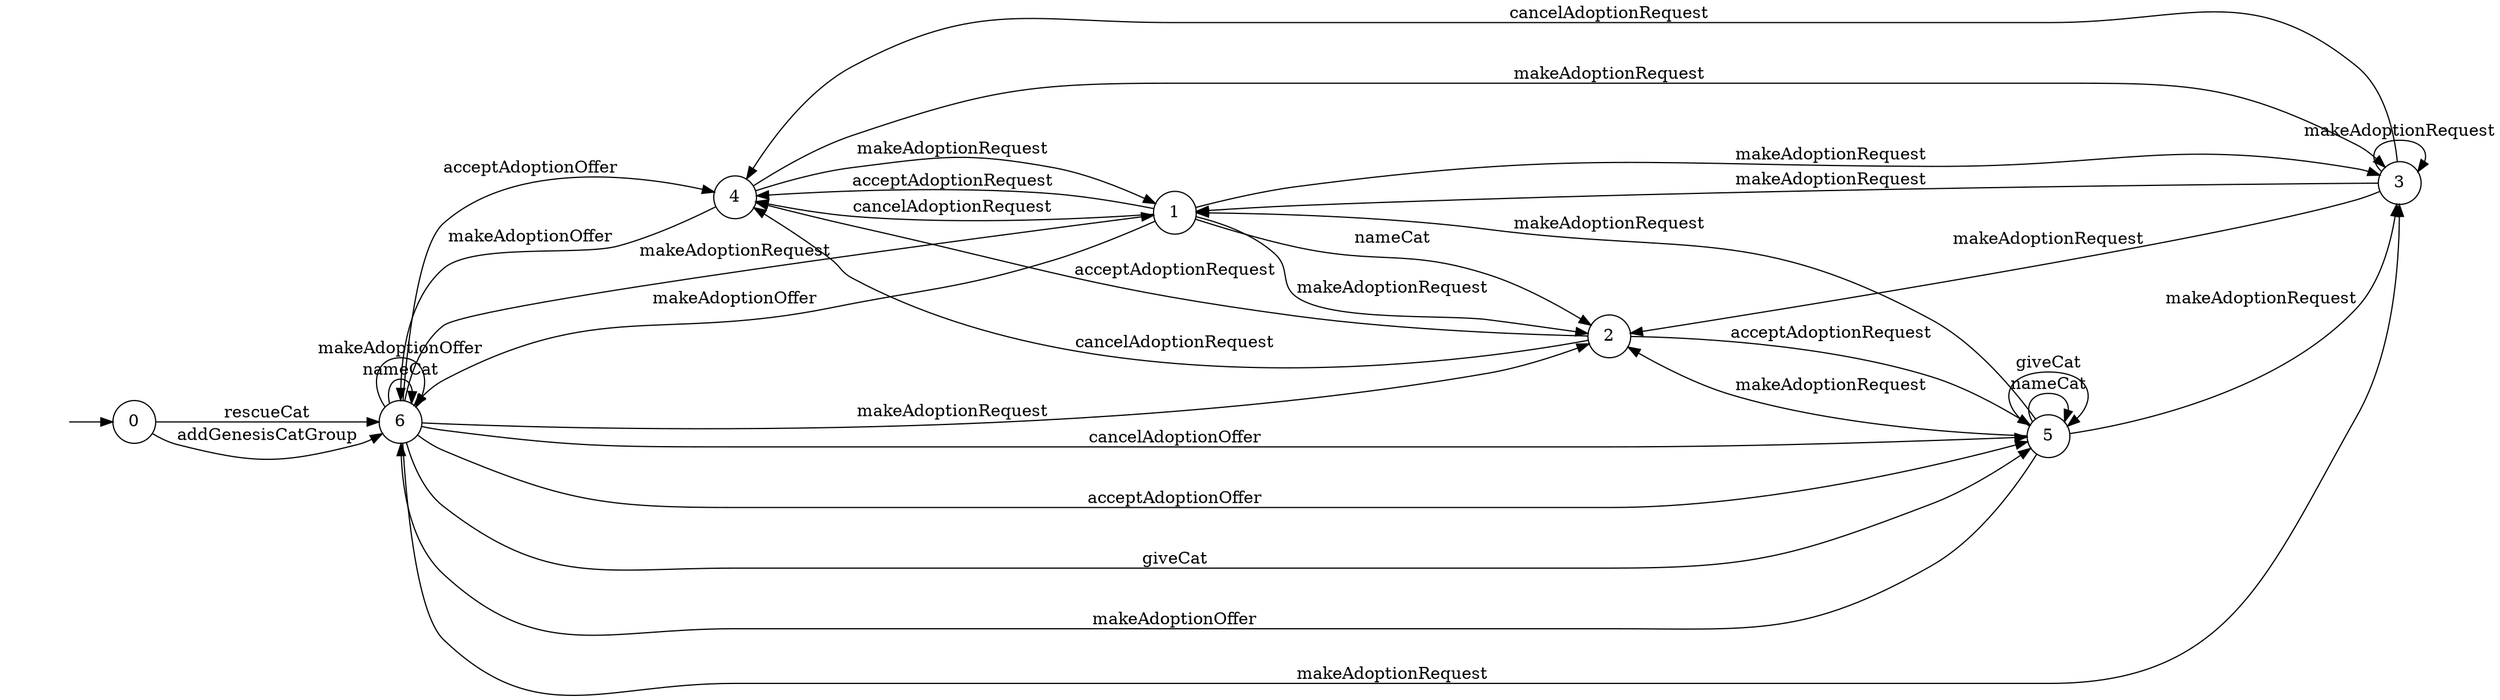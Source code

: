 digraph "Dapp-Automata-data/result/model-fix/0x60cd862c9c687a9de49aecdc3a99b74a4fc54ab6/MoonCatRescue/FSM-5" {
	graph [rankdir=LR]
	"" [label="" shape=plaintext]
	4 [label=4 shape=circle]
	5 [label=5 shape=circle]
	1 [label=1 shape=circle]
	0 [label=0 shape=circle]
	6 [label=6 shape=circle]
	3 [label=3 shape=circle]
	2 [label=2 shape=circle]
	"" -> 0 [label=""]
	0 -> 6 [label=rescueCat]
	0 -> 6 [label=addGenesisCatGroup]
	6 -> 6 [label=nameCat]
	6 -> 6 [label=makeAdoptionOffer]
	6 -> 5 [label=cancelAdoptionOffer]
	6 -> 4 [label=acceptAdoptionOffer]
	6 -> 5 [label=acceptAdoptionOffer]
	6 -> 5 [label=giveCat]
	6 -> 2 [label=makeAdoptionRequest]
	6 -> 3 [label=makeAdoptionRequest]
	6 -> 1 [label=makeAdoptionRequest]
	3 -> 2 [label=makeAdoptionRequest]
	3 -> 3 [label=makeAdoptionRequest]
	3 -> 1 [label=makeAdoptionRequest]
	3 -> 4 [label=cancelAdoptionRequest]
	1 -> 2 [label=nameCat]
	1 -> 6 [label=makeAdoptionOffer]
	1 -> 3 [label=makeAdoptionRequest]
	1 -> 2 [label=makeAdoptionRequest]
	1 -> 4 [label=acceptAdoptionRequest]
	1 -> 4 [label=cancelAdoptionRequest]
	4 -> 6 [label=makeAdoptionOffer]
	4 -> 3 [label=makeAdoptionRequest]
	4 -> 1 [label=makeAdoptionRequest]
	5 -> 5 [label=nameCat]
	5 -> 6 [label=makeAdoptionOffer]
	5 -> 5 [label=giveCat]
	5 -> 2 [label=makeAdoptionRequest]
	5 -> 3 [label=makeAdoptionRequest]
	5 -> 1 [label=makeAdoptionRequest]
	2 -> 4 [label=acceptAdoptionRequest]
	2 -> 5 [label=acceptAdoptionRequest]
	2 -> 4 [label=cancelAdoptionRequest]
}
